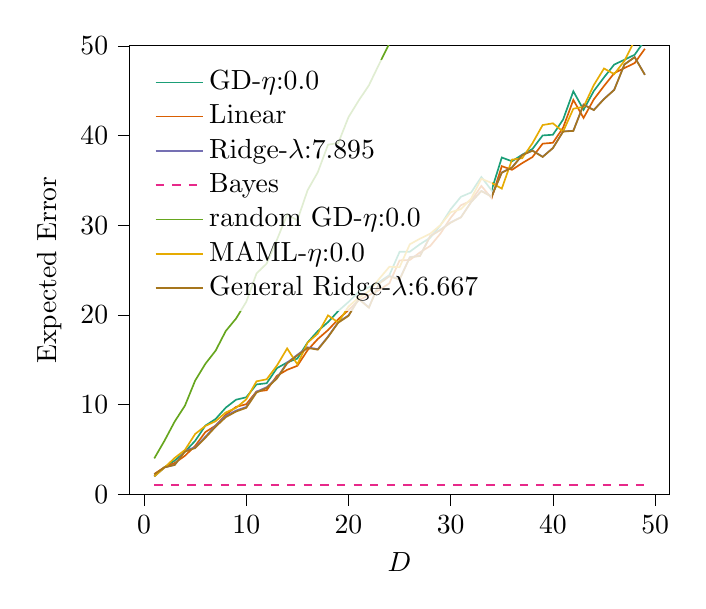 % This file was created with tikzplotlib v0.10.1.
\begin{tikzpicture}

\definecolor{chocolate217952}{RGB}{217,95,2}
\definecolor{darkcyan27158119}{RGB}{27,158,119}
\definecolor{darkgoldenrod16611829}{RGB}{166,118,29}
\definecolor{darkgray176}{RGB}{176,176,176}
\definecolor{deeppink23141138}{RGB}{231,41,138}
\definecolor{lightslategray117112179}{RGB}{117,112,179}
\definecolor{olivedrab10216630}{RGB}{102,166,30}
\definecolor{orange2301712}{RGB}{230,171,2}

\begin{axis}[
legend cell align={left},
legend style={
  fill opacity=0.8,
  draw opacity=1,
  text opacity=1,
  at={(0.03,0.97)},
  anchor=north west,
  draw=none
},
tick align=outside,
tick pos=left,
x grid style={darkgray176},
xlabel={\(\displaystyle D\)},
xmin=-1.4, xmax=51.4,
xtick style={color=black},
y grid style={darkgray176},
ylabel={Expected Error},
ymin=0, ymax=50,
ytick style={color=black}
]
\addplot [semithick, darkcyan27158119]
table {%
1 1.971
2 3.005
3 3.746
4 4.733
5 5.942
6 7.64
7 8.38
8 9.651
9 10.53
10 10.8
11 12.236
12 12.367
13 14.051
14 14.686
15 15.12
16 16.914
17 18.188
18 19.183
19 20.423
20 21.429
21 22.545
22 23.073
23 23.644
24 24.419
25 27.024
26 27.04
27 27.873
28 28.6
29 29.988
30 31.77
31 33.16
32 33.642
33 35.37
34 33.882
35 37.542
36 37.121
37 37.856
38 38.498
39 40.006
40 40.079
41 41.782
42 44.927
43 42.864
44 44.953
45 46.479
46 47.909
47 48.446
48 49.002
49 50.624
};
\addlegendentry{GD-$\eta$:0.0}
\addplot [semithick, chocolate217952]
table {%
1 2.246
2 2.999
3 3.479
4 4.277
5 5.383
6 6.921
7 7.643
8 8.856
9 9.728
10 10.03
11 11.447
12 11.587
13 13.202
14 13.863
15 14.314
16 16.057
17 17.302
18 18.298
19 19.507
20 20.525
21 21.618
22 22.185
23 22.759
24 23.515
25 26.067
26 26.114
27 26.962
28 27.681
29 29.064
30 30.824
31 32.22
32 32.713
33 34.374
34 33.007
35 36.576
36 36.17
37 36.919
38 37.591
39 39.087
40 39.186
41 40.872
42 43.963
43 41.957
44 44.021
45 45.518
46 46.945
47 47.521
48 48.072
49 49.67
};
\addlegendentry{Linear}
\addplot [semithick, lightslategray117112179]
table {%
1 1.988
2 2.967
3 3.267
4 4.849
5 5.219
6 6.399
7 7.644
8 8.715
9 9.318
10 9.719
11 11.421
12 11.927
13 12.971
14 14.667
15 15.545
16 16.373
17 16.17
18 17.577
19 19.177
20 19.93
21 21.805
22 20.836
23 23.521
24 24.342
25 23.968
26 26.432
27 26.596
28 28.798
29 29.498
30 30.312
31 30.891
32 32.598
33 33.824
34 33.204
35 35.875
36 36.44
37 37.827
38 38.32
39 37.628
40 38.607
41 40.455
42 40.526
43 43.451
44 42.846
45 44.074
46 45.099
47 47.931
48 48.744
49 46.771
};
\addlegendentry{Ridge-$\lambda$:7.895}
\addplot [semithick, deeppink23141138, dashed]
table {%
1 1.0
2 1.0
3 1.0
4 1.0
5 1.0
6 1.0
7 1.0
8 1.0
9 1.0
10 1.0
11 1.0
12 1.0
13 1.0
14 1.0
15 1.0
16 1.0
17 1.0
18 1.0
19 1.0
20 1.0
21 1.0
22 1.0
23 1.0
24 1.0
25 1.0
26 1.0
27 1.0
28 1.0
29 1.0
30 1.0
31 1.0
32 1.0
33 1.0
34 1.0
35 1.0
36 1.0
37 1.0
38 1.0
39 1.0
40 1.0
41 1.0
42 1.0
43 1.0
44 1.0
45 1.0
46 1.0
47 1.0
48 1.0
49 1.0
};
\addlegendentry{Bayes}
\addplot [semithick, olivedrab10216630]
table {%
1 3.986
2 5.956
3 8.103
4 9.865
5 12.663
6 14.537
7 16.0
8 18.202
9 19.581
10 21.445
11 24.603
12 25.72
13 28.372
14 31.184
15 30.547
16 33.896
17 35.903
18 38.978
19 39.153
20 42.039
21 43.896
22 45.595
23 47.96
24 50.255
25 51.405
26 54.869
27 56.402
28 57.914
29 59.912
30 62.453
31 63.639
32 65.994
33 69.181
34 69.677
35 69.815
36 74.182
37 75.404
38 77.622
39 81.329
40 82.476
41 82.556
42 86.036
43 86.847
44 90.741
45 93.407
46 93.863
47 96.046
48 99.468
49 101.209
};
\addlegendentry{random GD-$\eta$:0.0}
\addplot [semithick, orange2301712]
table {%
1 1.981
2 2.963
3 4.04
4 4.929
5 6.709
6 7.601
7 8.135
8 9.113
9 9.616
10 10.573
11 12.58
12 12.811
13 14.341
14 16.25
15 14.474
16 16.895
17 17.903
18 19.934
19 19.141
20 20.92
21 21.909
22 22.623
23 24.002
24 25.356
25 25.312
26 27.862
27 28.492
28 29.046
29 30.007
30 31.438
31 31.789
32 32.956
33 35.168
34 34.708
35 34.074
36 37.307
37 37.465
38 39.135
39 41.164
40 41.357
41 40.426
42 42.982
43 43.195
44 45.616
45 47.471
46 46.846
47 48.329
48 50.6
49 51.15
};
\addlegendentry{MAML-$\eta$:0.0}
\addplot [semithick, darkgoldenrod16611829]
table {%
1 2.202
2 2.99
3 3.256
4 4.742
5 5.13
6 6.282
7 7.516
8 8.584
9 9.21
10 9.626
11 11.323
12 11.838
13 12.887
14 14.58
15 15.466
16 16.301
17 16.11
18 17.518
19 19.123
20 19.876
21 21.75
22 20.793
23 23.475
24 24.297
25 23.926
26 26.396
27 26.556
28 28.762
29 29.464
30 30.279
31 30.861
32 32.568
33 33.797
34 33.175
35 35.85
36 36.415
37 37.806
38 38.299
39 37.608
40 38.587
41 40.438
42 40.508
43 43.43
44 42.831
45 44.057
46 45.084
47 47.914
48 48.727
49 46.759
};
\addlegendentry{General Ridge-$\lambda$:6.667}
\end{axis}

\end{tikzpicture}
